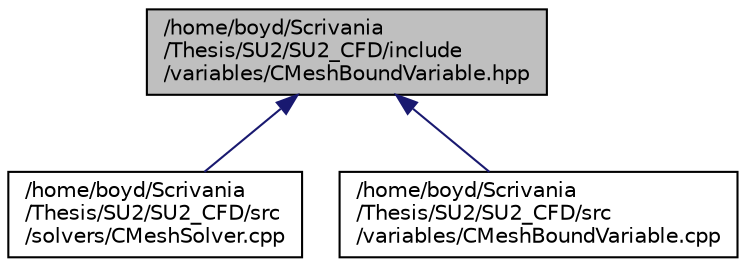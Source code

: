 digraph "/home/boyd/Scrivania/Thesis/SU2/SU2_CFD/include/variables/CMeshBoundVariable.hpp"
{
  edge [fontname="Helvetica",fontsize="10",labelfontname="Helvetica",labelfontsize="10"];
  node [fontname="Helvetica",fontsize="10",shape=record];
  Node43 [label="/home/boyd/Scrivania\l/Thesis/SU2/SU2_CFD/include\l/variables/CMeshBoundVariable.hpp",height=0.2,width=0.4,color="black", fillcolor="grey75", style="filled", fontcolor="black"];
  Node43 -> Node44 [dir="back",color="midnightblue",fontsize="10",style="solid",fontname="Helvetica"];
  Node44 [label="/home/boyd/Scrivania\l/Thesis/SU2/SU2_CFD/src\l/solvers/CMeshSolver.cpp",height=0.2,width=0.4,color="black", fillcolor="white", style="filled",URL="$_c_mesh_solver_8cpp.html",tooltip="Main subroutines to solve moving meshes using a pseudo-linear elastic approach. "];
  Node43 -> Node45 [dir="back",color="midnightblue",fontsize="10",style="solid",fontname="Helvetica"];
  Node45 [label="/home/boyd/Scrivania\l/Thesis/SU2/SU2_CFD/src\l/variables/CMeshBoundVariable.cpp",height=0.2,width=0.4,color="black", fillcolor="white", style="filled",URL="$_c_mesh_bound_variable_8cpp.html",tooltip="Definition of the boundary variables for mesh motion using a pseudo-elastic approach. "];
}
